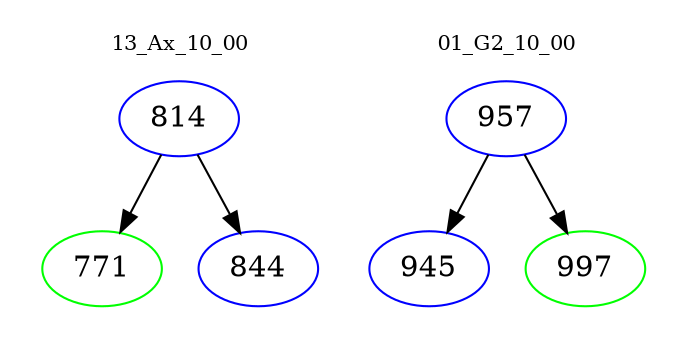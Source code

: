 digraph{
subgraph cluster_0 {
color = white
label = "13_Ax_10_00";
fontsize=10;
T0_814 [label="814", color="blue"]
T0_814 -> T0_771 [color="black"]
T0_771 [label="771", color="green"]
T0_814 -> T0_844 [color="black"]
T0_844 [label="844", color="blue"]
}
subgraph cluster_1 {
color = white
label = "01_G2_10_00";
fontsize=10;
T1_957 [label="957", color="blue"]
T1_957 -> T1_945 [color="black"]
T1_945 [label="945", color="blue"]
T1_957 -> T1_997 [color="black"]
T1_997 [label="997", color="green"]
}
}
